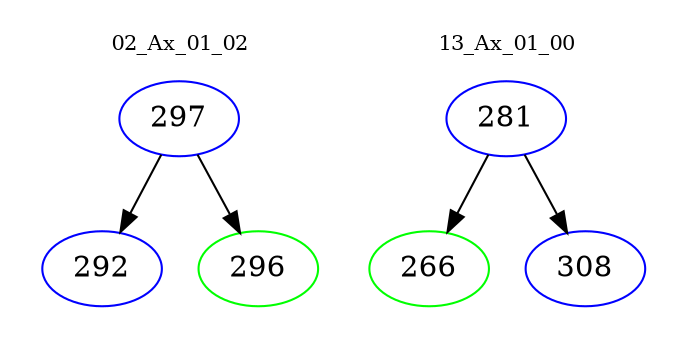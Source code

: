 digraph{
subgraph cluster_0 {
color = white
label = "02_Ax_01_02";
fontsize=10;
T0_297 [label="297", color="blue"]
T0_297 -> T0_292 [color="black"]
T0_292 [label="292", color="blue"]
T0_297 -> T0_296 [color="black"]
T0_296 [label="296", color="green"]
}
subgraph cluster_1 {
color = white
label = "13_Ax_01_00";
fontsize=10;
T1_281 [label="281", color="blue"]
T1_281 -> T1_266 [color="black"]
T1_266 [label="266", color="green"]
T1_281 -> T1_308 [color="black"]
T1_308 [label="308", color="blue"]
}
}
